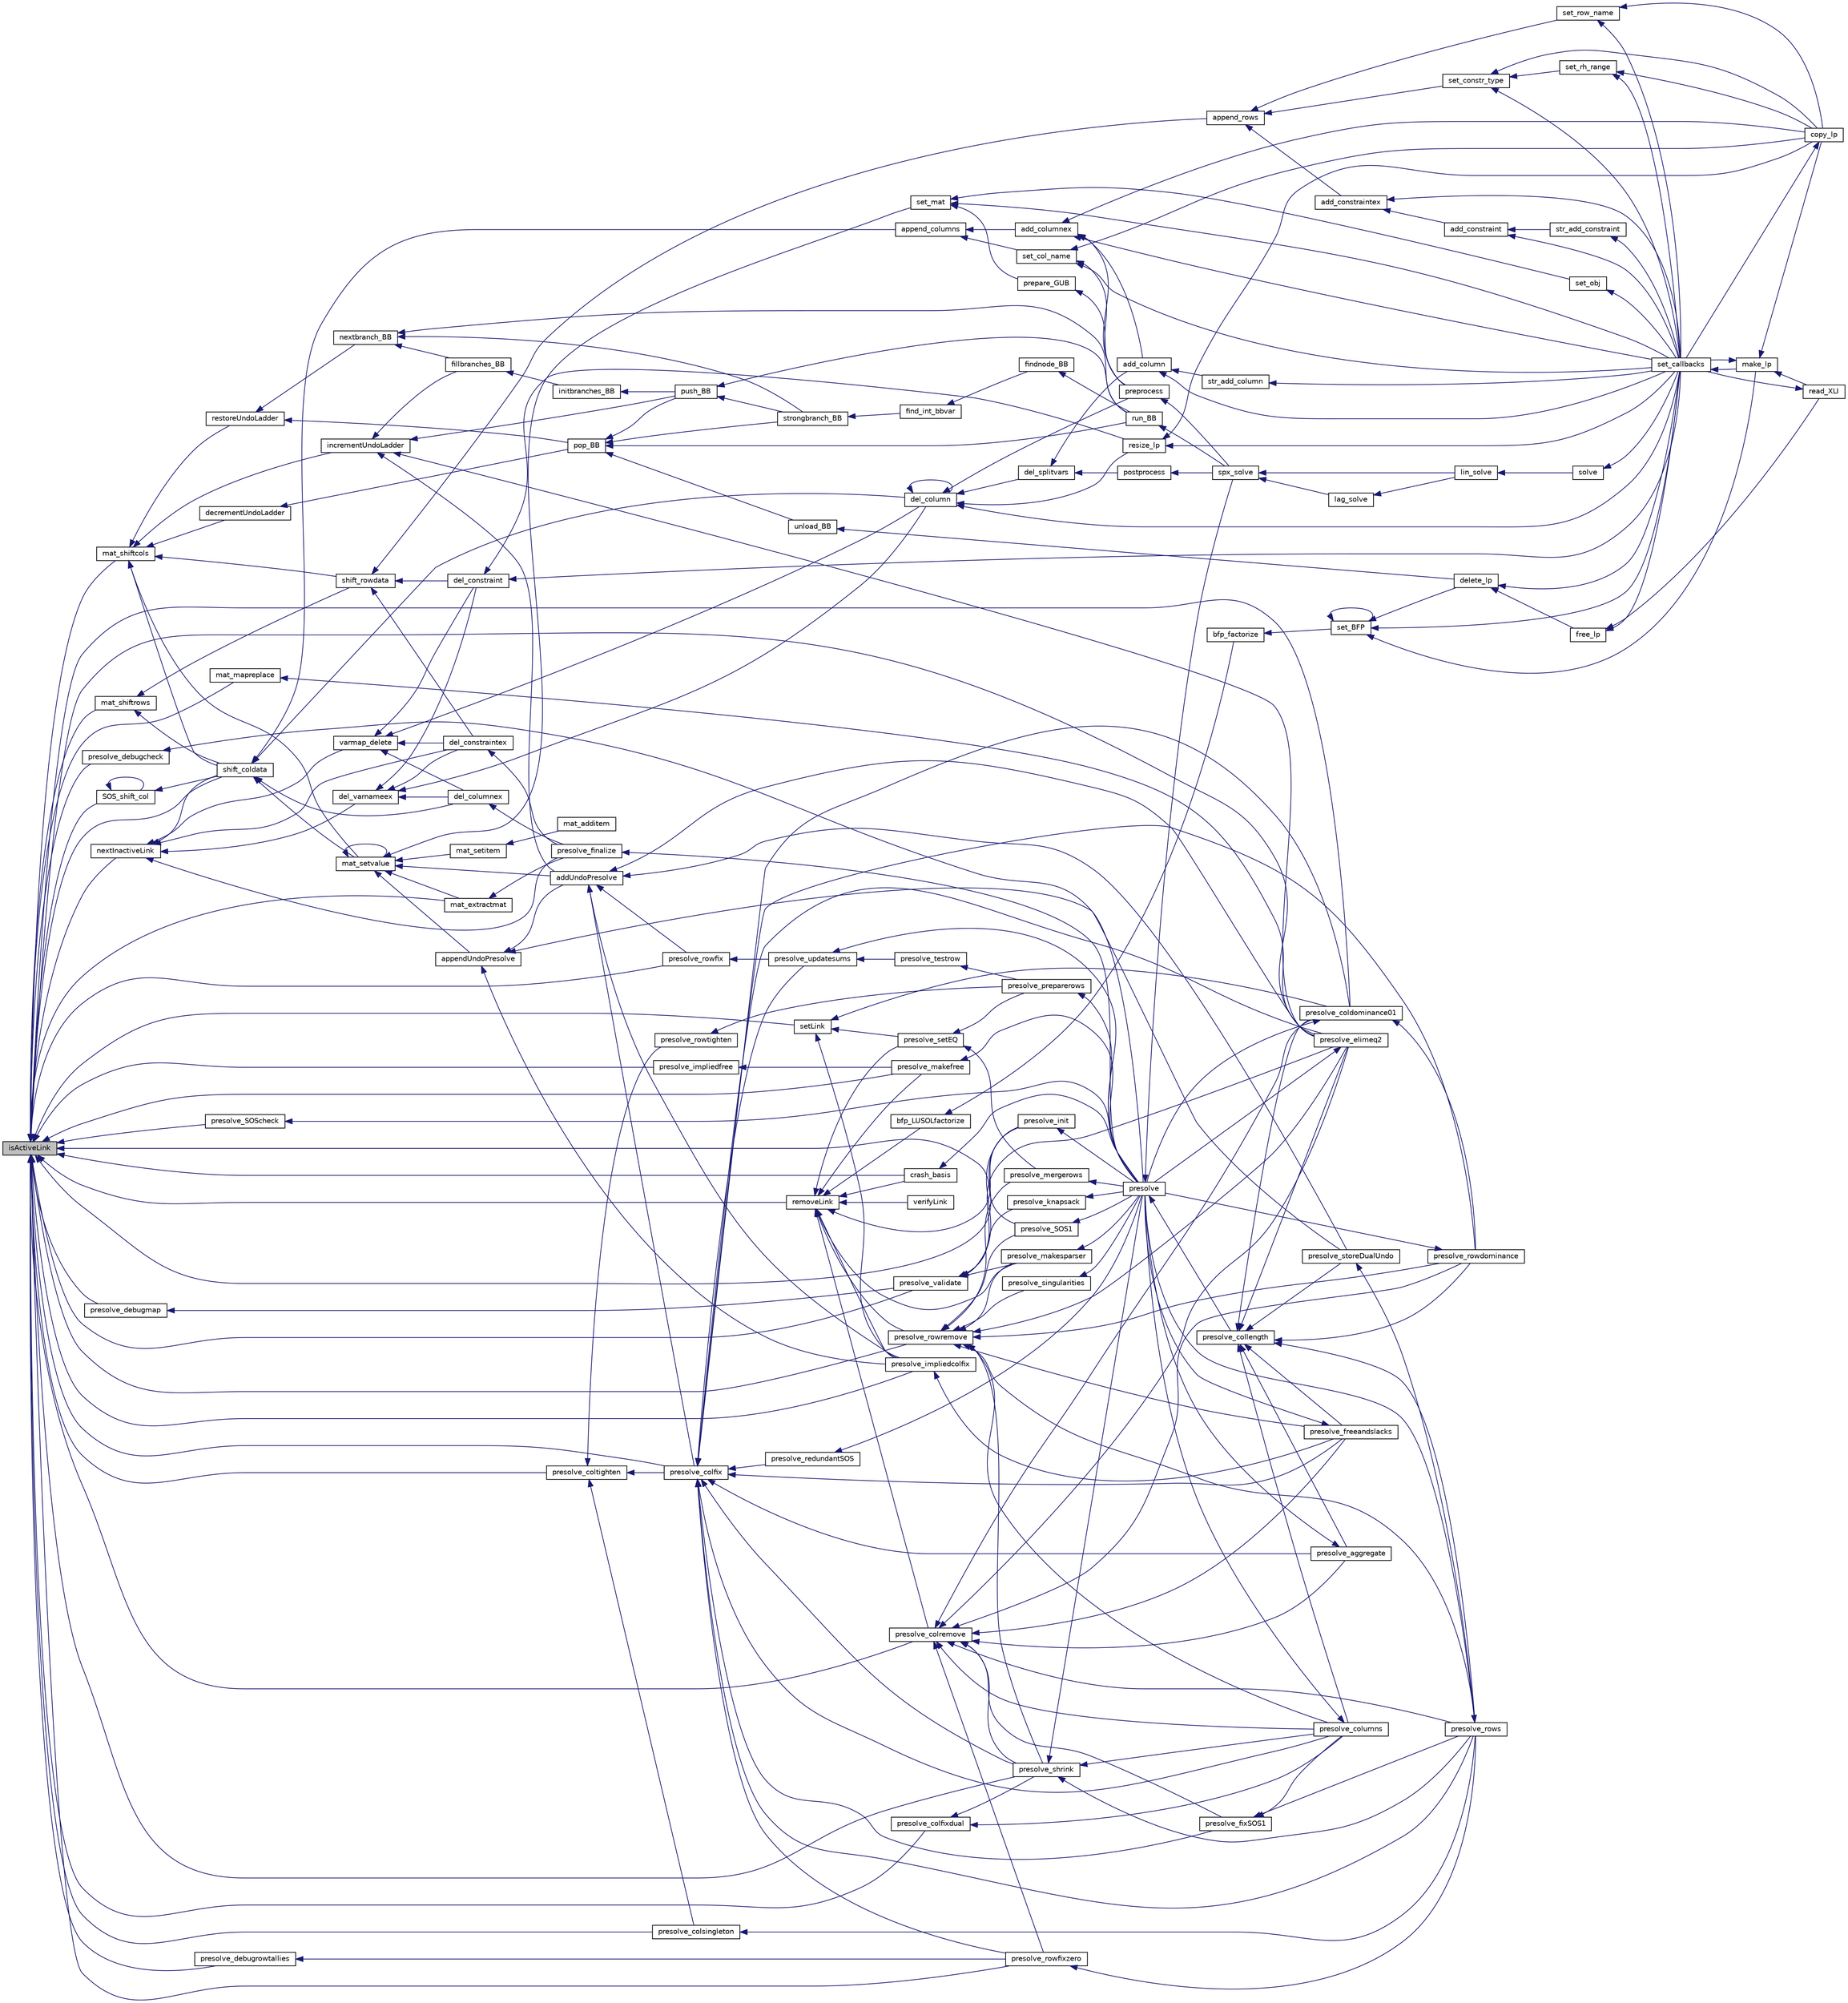 digraph "isActiveLink"
{
  edge [fontname="Helvetica",fontsize="10",labelfontname="Helvetica",labelfontsize="10"];
  node [fontname="Helvetica",fontsize="10",shape=record];
  rankdir="LR";
  Node1105 [label="isActiveLink",height=0.2,width=0.4,color="black", fillcolor="grey75", style="filled", fontcolor="black"];
  Node1105 -> Node1106 [dir="back",color="midnightblue",fontsize="10",style="solid",fontname="Helvetica"];
  Node1106 [label="crash_basis",height=0.2,width=0.4,color="black", fillcolor="white", style="filled",URL="$dd/dd7/lp__crash_8h.html#a355ad817df59a533447559170e0debcb"];
  Node1106 -> Node1107 [dir="back",color="midnightblue",fontsize="10",style="solid",fontname="Helvetica"];
  Node1107 [label="presolve",height=0.2,width=0.4,color="black", fillcolor="white", style="filled",URL="$da/dae/lp__presolve_8h.html#a63c9f891fb867de51e44d08313fdd585"];
  Node1107 -> Node1108 [dir="back",color="midnightblue",fontsize="10",style="solid",fontname="Helvetica"];
  Node1108 [label="presolve_collength",height=0.2,width=0.4,color="black", fillcolor="white", style="filled",URL="$da/dae/lp__presolve_8h.html#a58b595e285879c5d2996a0a6247d9389"];
  Node1108 -> Node1109 [dir="back",color="midnightblue",fontsize="10",style="solid",fontname="Helvetica"];
  Node1109 [label="presolve_storeDualUndo",height=0.2,width=0.4,color="black", fillcolor="white", style="filled",URL="$d3/da5/lp__presolve_8c.html#a1aba0570d1275e34fbd173aa558c4c14"];
  Node1109 -> Node1110 [dir="back",color="midnightblue",fontsize="10",style="solid",fontname="Helvetica"];
  Node1110 [label="presolve_rows",height=0.2,width=0.4,color="black", fillcolor="white", style="filled",URL="$d3/da5/lp__presolve_8c.html#a93c32e563cfede02af08bd1a3d46bd6d"];
  Node1110 -> Node1107 [dir="back",color="midnightblue",fontsize="10",style="solid",fontname="Helvetica"];
  Node1108 -> Node1111 [dir="back",color="midnightblue",fontsize="10",style="solid",fontname="Helvetica"];
  Node1111 [label="presolve_elimeq2",height=0.2,width=0.4,color="black", fillcolor="white", style="filled",URL="$d3/da5/lp__presolve_8c.html#a7844c56aa332fe22274fffac21b497b8"];
  Node1111 -> Node1107 [dir="back",color="midnightblue",fontsize="10",style="solid",fontname="Helvetica"];
  Node1108 -> Node1112 [dir="back",color="midnightblue",fontsize="10",style="solid",fontname="Helvetica"];
  Node1112 [label="presolve_rowdominance",height=0.2,width=0.4,color="black", fillcolor="white", style="filled",URL="$d3/da5/lp__presolve_8c.html#a7e03acd96990d99539251375f7faff4a"];
  Node1112 -> Node1107 [dir="back",color="midnightblue",fontsize="10",style="solid",fontname="Helvetica"];
  Node1108 -> Node1113 [dir="back",color="midnightblue",fontsize="10",style="solid",fontname="Helvetica"];
  Node1113 [label="presolve_coldominance01",height=0.2,width=0.4,color="black", fillcolor="white", style="filled",URL="$d3/da5/lp__presolve_8c.html#a38ba8dae4e0bbdd4ab2ab77f7d146596"];
  Node1113 -> Node1112 [dir="back",color="midnightblue",fontsize="10",style="solid",fontname="Helvetica"];
  Node1113 -> Node1107 [dir="back",color="midnightblue",fontsize="10",style="solid",fontname="Helvetica"];
  Node1108 -> Node1114 [dir="back",color="midnightblue",fontsize="10",style="solid",fontname="Helvetica"];
  Node1114 [label="presolve_aggregate",height=0.2,width=0.4,color="black", fillcolor="white", style="filled",URL="$d3/da5/lp__presolve_8c.html#accb9e4202e7222ff4aba91e3c15efa73"];
  Node1114 -> Node1107 [dir="back",color="midnightblue",fontsize="10",style="solid",fontname="Helvetica"];
  Node1108 -> Node1115 [dir="back",color="midnightblue",fontsize="10",style="solid",fontname="Helvetica"];
  Node1115 [label="presolve_columns",height=0.2,width=0.4,color="black", fillcolor="white", style="filled",URL="$d3/da5/lp__presolve_8c.html#ada5e067bb25106a6d8ecd75d23be8600"];
  Node1115 -> Node1107 [dir="back",color="midnightblue",fontsize="10",style="solid",fontname="Helvetica"];
  Node1108 -> Node1116 [dir="back",color="midnightblue",fontsize="10",style="solid",fontname="Helvetica"];
  Node1116 [label="presolve_freeandslacks",height=0.2,width=0.4,color="black", fillcolor="white", style="filled",URL="$d3/da5/lp__presolve_8c.html#a62d34320b14c8946670a7fc73a04828a"];
  Node1116 -> Node1107 [dir="back",color="midnightblue",fontsize="10",style="solid",fontname="Helvetica"];
  Node1108 -> Node1110 [dir="back",color="midnightblue",fontsize="10",style="solid",fontname="Helvetica"];
  Node1107 -> Node1117 [dir="back",color="midnightblue",fontsize="10",style="solid",fontname="Helvetica"];
  Node1117 [label="spx_solve",height=0.2,width=0.4,color="black", fillcolor="white", style="filled",URL="$d1/d0a/lp__simplex_8h.html#a3effc8b68c1fb21095e7324d83d0dbf7"];
  Node1117 -> Node1118 [dir="back",color="midnightblue",fontsize="10",style="solid",fontname="Helvetica"];
  Node1118 [label="lag_solve",height=0.2,width=0.4,color="black", fillcolor="white", style="filled",URL="$d1/d0a/lp__simplex_8h.html#a320e9e82c06466267a7cb7844c7767b8"];
  Node1118 -> Node1119 [dir="back",color="midnightblue",fontsize="10",style="solid",fontname="Helvetica"];
  Node1119 [label="lin_solve",height=0.2,width=0.4,color="black", fillcolor="white", style="filled",URL="$d1/d0a/lp__simplex_8h.html#a794b0beb471eb7ece9a694717b65b947"];
  Node1119 -> Node1120 [dir="back",color="midnightblue",fontsize="10",style="solid",fontname="Helvetica"];
  Node1120 [label="solve",height=0.2,width=0.4,color="black", fillcolor="white", style="filled",URL="$df/df7/lp__lib_8h.html#a0f4da3a192397e77e6fe92704d4fad3f"];
  Node1120 -> Node1121 [dir="back",color="midnightblue",fontsize="10",style="solid",fontname="Helvetica"];
  Node1121 [label="set_callbacks",height=0.2,width=0.4,color="black", fillcolor="white", style="filled",URL="$df/df7/lp__lib_8h.html#a929e8acb9704f61e16927c915c15cd07"];
  Node1121 -> Node1122 [dir="back",color="midnightblue",fontsize="10",style="solid",fontname="Helvetica"];
  Node1122 [label="make_lp",height=0.2,width=0.4,color="black", fillcolor="white", style="filled",URL="$df/df7/lp__lib_8h.html#a68a0333d84dd944f67e2a0ec72e346a9"];
  Node1122 -> Node1123 [dir="back",color="midnightblue",fontsize="10",style="solid",fontname="Helvetica"];
  Node1123 [label="copy_lp",height=0.2,width=0.4,color="black", fillcolor="white", style="filled",URL="$df/df7/lp__lib_8h.html#aca83ecdbc200b414db491306f3070ae9"];
  Node1123 -> Node1121 [dir="back",color="midnightblue",fontsize="10",style="solid",fontname="Helvetica"];
  Node1122 -> Node1121 [dir="back",color="midnightblue",fontsize="10",style="solid",fontname="Helvetica"];
  Node1122 -> Node1124 [dir="back",color="midnightblue",fontsize="10",style="solid",fontname="Helvetica"];
  Node1124 [label="read_XLI",height=0.2,width=0.4,color="black", fillcolor="white", style="filled",URL="$df/df7/lp__lib_8h.html#a351dd803960ab0dae2b39f2c65d3a58d"];
  Node1124 -> Node1121 [dir="back",color="midnightblue",fontsize="10",style="solid",fontname="Helvetica"];
  Node1117 -> Node1119 [dir="back",color="midnightblue",fontsize="10",style="solid",fontname="Helvetica"];
  Node1105 -> Node1125 [dir="back",color="midnightblue",fontsize="10",style="solid",fontname="Helvetica"];
  Node1125 [label="shift_coldata",height=0.2,width=0.4,color="black", fillcolor="white", style="filled",URL="$df/df7/lp__lib_8h.html#a9ed027fc60643c153c2413f96fabd3d6"];
  Node1125 -> Node1126 [dir="back",color="midnightblue",fontsize="10",style="solid",fontname="Helvetica"];
  Node1126 [label="append_columns",height=0.2,width=0.4,color="black", fillcolor="white", style="filled",URL="$df/df7/lp__lib_8h.html#af2eb621df330da05b8dbe0f492de947c"];
  Node1126 -> Node1127 [dir="back",color="midnightblue",fontsize="10",style="solid",fontname="Helvetica"];
  Node1127 [label="add_columnex",height=0.2,width=0.4,color="black", fillcolor="white", style="filled",URL="$df/df7/lp__lib_8h.html#a2f59f71c70b34d6198979dd6652f2dbd"];
  Node1127 -> Node1123 [dir="back",color="midnightblue",fontsize="10",style="solid",fontname="Helvetica"];
  Node1127 -> Node1128 [dir="back",color="midnightblue",fontsize="10",style="solid",fontname="Helvetica"];
  Node1128 [label="add_column",height=0.2,width=0.4,color="black", fillcolor="white", style="filled",URL="$df/df7/lp__lib_8h.html#ab0aae6678125797fe5acd4d9e4ec5ada"];
  Node1128 -> Node1129 [dir="back",color="midnightblue",fontsize="10",style="solid",fontname="Helvetica"];
  Node1129 [label="str_add_column",height=0.2,width=0.4,color="black", fillcolor="white", style="filled",URL="$df/df7/lp__lib_8h.html#a8e97e48b7672e3a822758f53b897b960"];
  Node1129 -> Node1121 [dir="back",color="midnightblue",fontsize="10",style="solid",fontname="Helvetica"];
  Node1128 -> Node1121 [dir="back",color="midnightblue",fontsize="10",style="solid",fontname="Helvetica"];
  Node1127 -> Node1121 [dir="back",color="midnightblue",fontsize="10",style="solid",fontname="Helvetica"];
  Node1127 -> Node1130 [dir="back",color="midnightblue",fontsize="10",style="solid",fontname="Helvetica"];
  Node1130 [label="preprocess",height=0.2,width=0.4,color="black", fillcolor="white", style="filled",URL="$df/df7/lp__lib_8h.html#a97c637125d89c31df9c86d5b091567be"];
  Node1130 -> Node1117 [dir="back",color="midnightblue",fontsize="10",style="solid",fontname="Helvetica"];
  Node1126 -> Node1131 [dir="back",color="midnightblue",fontsize="10",style="solid",fontname="Helvetica"];
  Node1131 [label="set_col_name",height=0.2,width=0.4,color="black", fillcolor="white", style="filled",URL="$df/df7/lp__lib_8h.html#a751584b8fc5364188ce4cfedd22a41f0"];
  Node1131 -> Node1123 [dir="back",color="midnightblue",fontsize="10",style="solid",fontname="Helvetica"];
  Node1131 -> Node1121 [dir="back",color="midnightblue",fontsize="10",style="solid",fontname="Helvetica"];
  Node1131 -> Node1130 [dir="back",color="midnightblue",fontsize="10",style="solid",fontname="Helvetica"];
  Node1125 -> Node1132 [dir="back",color="midnightblue",fontsize="10",style="solid",fontname="Helvetica"];
  Node1132 [label="del_columnex",height=0.2,width=0.4,color="black", fillcolor="white", style="filled",URL="$df/df7/lp__lib_8h.html#a156f55cae7e764cc6292bbaeb443d51a"];
  Node1132 -> Node1133 [dir="back",color="midnightblue",fontsize="10",style="solid",fontname="Helvetica"];
  Node1133 [label="presolve_finalize",height=0.2,width=0.4,color="black", fillcolor="white", style="filled",URL="$d3/da5/lp__presolve_8c.html#a46c3fddf42b480372a735f9cc14c5c38"];
  Node1133 -> Node1107 [dir="back",color="midnightblue",fontsize="10",style="solid",fontname="Helvetica"];
  Node1125 -> Node1134 [dir="back",color="midnightblue",fontsize="10",style="solid",fontname="Helvetica"];
  Node1134 [label="del_column",height=0.2,width=0.4,color="black", fillcolor="white", style="filled",URL="$df/df7/lp__lib_8h.html#a19ffee388cd896f1a87a8dd6292e505e"];
  Node1134 -> Node1135 [dir="back",color="midnightblue",fontsize="10",style="solid",fontname="Helvetica"];
  Node1135 [label="resize_lp",height=0.2,width=0.4,color="black", fillcolor="white", style="filled",URL="$df/df7/lp__lib_8h.html#a3888240fa3e60fcc781ce5139d41225d"];
  Node1135 -> Node1123 [dir="back",color="midnightblue",fontsize="10",style="solid",fontname="Helvetica"];
  Node1135 -> Node1121 [dir="back",color="midnightblue",fontsize="10",style="solid",fontname="Helvetica"];
  Node1134 -> Node1136 [dir="back",color="midnightblue",fontsize="10",style="solid",fontname="Helvetica"];
  Node1136 [label="del_splitvars",height=0.2,width=0.4,color="black", fillcolor="white", style="filled",URL="$d4/d79/lp__lib_8c.html#a5ff16cef0653b3cc0f2a20cb07200dbc"];
  Node1136 -> Node1128 [dir="back",color="midnightblue",fontsize="10",style="solid",fontname="Helvetica"];
  Node1136 -> Node1137 [dir="back",color="midnightblue",fontsize="10",style="solid",fontname="Helvetica"];
  Node1137 [label="postprocess",height=0.2,width=0.4,color="black", fillcolor="white", style="filled",URL="$df/df7/lp__lib_8h.html#a0893b5f8a2432dd38800b54ec8ca0332"];
  Node1137 -> Node1117 [dir="back",color="midnightblue",fontsize="10",style="solid",fontname="Helvetica"];
  Node1134 -> Node1134 [dir="back",color="midnightblue",fontsize="10",style="solid",fontname="Helvetica"];
  Node1134 -> Node1121 [dir="back",color="midnightblue",fontsize="10",style="solid",fontname="Helvetica"];
  Node1134 -> Node1130 [dir="back",color="midnightblue",fontsize="10",style="solid",fontname="Helvetica"];
  Node1125 -> Node1138 [dir="back",color="midnightblue",fontsize="10",style="solid",fontname="Helvetica"];
  Node1138 [label="mat_setvalue",height=0.2,width=0.4,color="black", fillcolor="white", style="filled",URL="$d0/d48/lp__matrix_8h.html#a3cf5f70351e501251681b113289293da"];
  Node1138 -> Node1139 [dir="back",color="midnightblue",fontsize="10",style="solid",fontname="Helvetica"];
  Node1139 [label="set_mat",height=0.2,width=0.4,color="black", fillcolor="white", style="filled",URL="$df/df7/lp__lib_8h.html#a21ce2e5c2697a784e679f1b3ae596d92"];
  Node1139 -> Node1140 [dir="back",color="midnightblue",fontsize="10",style="solid",fontname="Helvetica"];
  Node1140 [label="set_obj",height=0.2,width=0.4,color="black", fillcolor="white", style="filled",URL="$df/df7/lp__lib_8h.html#aa23a77296dfa4c4350f59de4eb2dd793"];
  Node1140 -> Node1121 [dir="back",color="midnightblue",fontsize="10",style="solid",fontname="Helvetica"];
  Node1139 -> Node1121 [dir="back",color="midnightblue",fontsize="10",style="solid",fontname="Helvetica"];
  Node1139 -> Node1141 [dir="back",color="midnightblue",fontsize="10",style="solid",fontname="Helvetica"];
  Node1141 [label="prepare_GUB",height=0.2,width=0.4,color="black", fillcolor="white", style="filled",URL="$df/df7/lp__lib_8h.html#aa8871fd842850304a627fbe3be7d31fb"];
  Node1141 -> Node1130 [dir="back",color="midnightblue",fontsize="10",style="solid",fontname="Helvetica"];
  Node1138 -> Node1142 [dir="back",color="midnightblue",fontsize="10",style="solid",fontname="Helvetica"];
  Node1142 [label="mat_extractmat",height=0.2,width=0.4,color="black", fillcolor="white", style="filled",URL="$d0/d48/lp__matrix_8h.html#a8fe5b95ea2aa30bba3f5050534e4c420"];
  Node1142 -> Node1133 [dir="back",color="midnightblue",fontsize="10",style="solid",fontname="Helvetica"];
  Node1138 -> Node1143 [dir="back",color="midnightblue",fontsize="10",style="solid",fontname="Helvetica"];
  Node1143 [label="mat_setitem",height=0.2,width=0.4,color="black", fillcolor="white", style="filled",URL="$d0/d48/lp__matrix_8h.html#ac8defba940597273d1e2f41af9c4fdd6"];
  Node1143 -> Node1144 [dir="back",color="midnightblue",fontsize="10",style="solid",fontname="Helvetica"];
  Node1144 [label="mat_additem",height=0.2,width=0.4,color="black", fillcolor="white", style="filled",URL="$d0/d48/lp__matrix_8h.html#adae88f0f1d337755cfa985774c30135f"];
  Node1138 -> Node1138 [dir="back",color="midnightblue",fontsize="10",style="solid",fontname="Helvetica"];
  Node1138 -> Node1145 [dir="back",color="midnightblue",fontsize="10",style="solid",fontname="Helvetica"];
  Node1145 [label="appendUndoPresolve",height=0.2,width=0.4,color="black", fillcolor="white", style="filled",URL="$d0/d48/lp__matrix_8h.html#aa8e38f815c9cbd06ef78e67a7f0cb056"];
  Node1145 -> Node1146 [dir="back",color="midnightblue",fontsize="10",style="solid",fontname="Helvetica"];
  Node1146 [label="addUndoPresolve",height=0.2,width=0.4,color="black", fillcolor="white", style="filled",URL="$d0/d48/lp__matrix_8h.html#a1d2df317ce9ff9f7d2175c6f4f5998fd"];
  Node1146 -> Node1109 [dir="back",color="midnightblue",fontsize="10",style="solid",fontname="Helvetica"];
  Node1146 -> Node1147 [dir="back",color="midnightblue",fontsize="10",style="solid",fontname="Helvetica"];
  Node1147 [label="presolve_rowfix",height=0.2,width=0.4,color="black", fillcolor="white", style="filled",URL="$d3/da5/lp__presolve_8c.html#a520eef3ceedd449b38f7efcba96f8f9d"];
  Node1147 -> Node1148 [dir="back",color="midnightblue",fontsize="10",style="solid",fontname="Helvetica"];
  Node1148 [label="presolve_updatesums",height=0.2,width=0.4,color="black", fillcolor="white", style="filled",URL="$da/dae/lp__presolve_8h.html#a48aae6398bfe8f3779631422b53e0f2c"];
  Node1148 -> Node1149 [dir="back",color="midnightblue",fontsize="10",style="solid",fontname="Helvetica"];
  Node1149 [label="presolve_testrow",height=0.2,width=0.4,color="black", fillcolor="white", style="filled",URL="$d3/da5/lp__presolve_8c.html#ad41ebd5dd7c996f3138eacf6bbf4484f"];
  Node1149 -> Node1150 [dir="back",color="midnightblue",fontsize="10",style="solid",fontname="Helvetica"];
  Node1150 [label="presolve_preparerows",height=0.2,width=0.4,color="black", fillcolor="white", style="filled",URL="$d3/da5/lp__presolve_8c.html#a8907ce5b9083799d1f9b1245a265a104"];
  Node1150 -> Node1107 [dir="back",color="midnightblue",fontsize="10",style="solid",fontname="Helvetica"];
  Node1148 -> Node1107 [dir="back",color="midnightblue",fontsize="10",style="solid",fontname="Helvetica"];
  Node1146 -> Node1151 [dir="back",color="midnightblue",fontsize="10",style="solid",fontname="Helvetica"];
  Node1151 [label="presolve_colfix",height=0.2,width=0.4,color="black", fillcolor="white", style="filled",URL="$da/dae/lp__presolve_8h.html#a5ac5af2f2db21d53c5a0655080959a42"];
  Node1151 -> Node1152 [dir="back",color="midnightblue",fontsize="10",style="solid",fontname="Helvetica"];
  Node1152 [label="presolve_shrink",height=0.2,width=0.4,color="black", fillcolor="white", style="filled",URL="$da/dae/lp__presolve_8h.html#a0af83f2ddc82962e4531d33df40823b4"];
  Node1152 -> Node1115 [dir="back",color="midnightblue",fontsize="10",style="solid",fontname="Helvetica"];
  Node1152 -> Node1110 [dir="back",color="midnightblue",fontsize="10",style="solid",fontname="Helvetica"];
  Node1152 -> Node1107 [dir="back",color="midnightblue",fontsize="10",style="solid",fontname="Helvetica"];
  Node1151 -> Node1153 [dir="back",color="midnightblue",fontsize="10",style="solid",fontname="Helvetica"];
  Node1153 [label="presolve_redundantSOS",height=0.2,width=0.4,color="black", fillcolor="white", style="filled",URL="$d3/da5/lp__presolve_8c.html#a59de989fa2e2b3a1c70900138341444c"];
  Node1153 -> Node1107 [dir="back",color="midnightblue",fontsize="10",style="solid",fontname="Helvetica"];
  Node1151 -> Node1154 [dir="back",color="midnightblue",fontsize="10",style="solid",fontname="Helvetica"];
  Node1154 [label="presolve_fixSOS1",height=0.2,width=0.4,color="black", fillcolor="white", style="filled",URL="$d3/da5/lp__presolve_8c.html#afe23851dfda31715aa642bf989e12ffc"];
  Node1154 -> Node1115 [dir="back",color="midnightblue",fontsize="10",style="solid",fontname="Helvetica"];
  Node1154 -> Node1110 [dir="back",color="midnightblue",fontsize="10",style="solid",fontname="Helvetica"];
  Node1151 -> Node1155 [dir="back",color="midnightblue",fontsize="10",style="solid",fontname="Helvetica"];
  Node1155 [label="presolve_rowfixzero",height=0.2,width=0.4,color="black", fillcolor="white", style="filled",URL="$d3/da5/lp__presolve_8c.html#a4f192a0462d482c119b3966df893497c"];
  Node1155 -> Node1110 [dir="back",color="midnightblue",fontsize="10",style="solid",fontname="Helvetica"];
  Node1151 -> Node1111 [dir="back",color="midnightblue",fontsize="10",style="solid",fontname="Helvetica"];
  Node1151 -> Node1148 [dir="back",color="midnightblue",fontsize="10",style="solid",fontname="Helvetica"];
  Node1151 -> Node1112 [dir="back",color="midnightblue",fontsize="10",style="solid",fontname="Helvetica"];
  Node1151 -> Node1113 [dir="back",color="midnightblue",fontsize="10",style="solid",fontname="Helvetica"];
  Node1151 -> Node1114 [dir="back",color="midnightblue",fontsize="10",style="solid",fontname="Helvetica"];
  Node1151 -> Node1115 [dir="back",color="midnightblue",fontsize="10",style="solid",fontname="Helvetica"];
  Node1151 -> Node1116 [dir="back",color="midnightblue",fontsize="10",style="solid",fontname="Helvetica"];
  Node1151 -> Node1110 [dir="back",color="midnightblue",fontsize="10",style="solid",fontname="Helvetica"];
  Node1146 -> Node1111 [dir="back",color="midnightblue",fontsize="10",style="solid",fontname="Helvetica"];
  Node1146 -> Node1156 [dir="back",color="midnightblue",fontsize="10",style="solid",fontname="Helvetica"];
  Node1156 [label="presolve_impliedcolfix",height=0.2,width=0.4,color="black", fillcolor="white", style="filled",URL="$d3/da5/lp__presolve_8c.html#a25320b5f693a313addfb4d08c8d8a4fc"];
  Node1156 -> Node1116 [dir="back",color="midnightblue",fontsize="10",style="solid",fontname="Helvetica"];
  Node1145 -> Node1109 [dir="back",color="midnightblue",fontsize="10",style="solid",fontname="Helvetica"];
  Node1145 -> Node1156 [dir="back",color="midnightblue",fontsize="10",style="solid",fontname="Helvetica"];
  Node1138 -> Node1146 [dir="back",color="midnightblue",fontsize="10",style="solid",fontname="Helvetica"];
  Node1105 -> Node1157 [dir="back",color="midnightblue",fontsize="10",style="solid",fontname="Helvetica"];
  Node1157 [label="mat_shiftrows",height=0.2,width=0.4,color="black", fillcolor="white", style="filled",URL="$d0/d48/lp__matrix_8h.html#ad428af7028ea33b8fba6d43e3b75db21"];
  Node1157 -> Node1158 [dir="back",color="midnightblue",fontsize="10",style="solid",fontname="Helvetica"];
  Node1158 [label="shift_rowdata",height=0.2,width=0.4,color="black", fillcolor="white", style="filled",URL="$df/df7/lp__lib_8h.html#a66700e0f54041fc27c914174fa3e8781"];
  Node1158 -> Node1159 [dir="back",color="midnightblue",fontsize="10",style="solid",fontname="Helvetica"];
  Node1159 [label="append_rows",height=0.2,width=0.4,color="black", fillcolor="white", style="filled",URL="$df/df7/lp__lib_8h.html#a518ad1ac2344480c0388dc997dac1f13"];
  Node1159 -> Node1160 [dir="back",color="midnightblue",fontsize="10",style="solid",fontname="Helvetica"];
  Node1160 [label="add_constraintex",height=0.2,width=0.4,color="black", fillcolor="white", style="filled",URL="$df/df7/lp__lib_8h.html#a72939ceb6c02b858f0462fffc76c7cc7"];
  Node1160 -> Node1161 [dir="back",color="midnightblue",fontsize="10",style="solid",fontname="Helvetica"];
  Node1161 [label="add_constraint",height=0.2,width=0.4,color="black", fillcolor="white", style="filled",URL="$df/df7/lp__lib_8h.html#a9bc4a8f05123c2512ef0059771c74909"];
  Node1161 -> Node1162 [dir="back",color="midnightblue",fontsize="10",style="solid",fontname="Helvetica"];
  Node1162 [label="str_add_constraint",height=0.2,width=0.4,color="black", fillcolor="white", style="filled",URL="$df/df7/lp__lib_8h.html#a783404ff7b2853d45f0e2f1e4f8bb30d"];
  Node1162 -> Node1121 [dir="back",color="midnightblue",fontsize="10",style="solid",fontname="Helvetica"];
  Node1161 -> Node1121 [dir="back",color="midnightblue",fontsize="10",style="solid",fontname="Helvetica"];
  Node1160 -> Node1121 [dir="back",color="midnightblue",fontsize="10",style="solid",fontname="Helvetica"];
  Node1159 -> Node1163 [dir="back",color="midnightblue",fontsize="10",style="solid",fontname="Helvetica"];
  Node1163 [label="set_constr_type",height=0.2,width=0.4,color="black", fillcolor="white", style="filled",URL="$df/df7/lp__lib_8h.html#adc9936d860d7678bd885f9784ae35f22"];
  Node1163 -> Node1123 [dir="back",color="midnightblue",fontsize="10",style="solid",fontname="Helvetica"];
  Node1163 -> Node1164 [dir="back",color="midnightblue",fontsize="10",style="solid",fontname="Helvetica"];
  Node1164 [label="set_rh_range",height=0.2,width=0.4,color="black", fillcolor="white", style="filled",URL="$df/df7/lp__lib_8h.html#a728ff2b20d5451250ca2512f5d89c5e4"];
  Node1164 -> Node1123 [dir="back",color="midnightblue",fontsize="10",style="solid",fontname="Helvetica"];
  Node1164 -> Node1121 [dir="back",color="midnightblue",fontsize="10",style="solid",fontname="Helvetica"];
  Node1163 -> Node1121 [dir="back",color="midnightblue",fontsize="10",style="solid",fontname="Helvetica"];
  Node1159 -> Node1165 [dir="back",color="midnightblue",fontsize="10",style="solid",fontname="Helvetica"];
  Node1165 [label="set_row_name",height=0.2,width=0.4,color="black", fillcolor="white", style="filled",URL="$df/df7/lp__lib_8h.html#adb54f658e12211fc717c7e2ad0f57ad5"];
  Node1165 -> Node1123 [dir="back",color="midnightblue",fontsize="10",style="solid",fontname="Helvetica"];
  Node1165 -> Node1121 [dir="back",color="midnightblue",fontsize="10",style="solid",fontname="Helvetica"];
  Node1158 -> Node1166 [dir="back",color="midnightblue",fontsize="10",style="solid",fontname="Helvetica"];
  Node1166 [label="del_constraintex",height=0.2,width=0.4,color="black", fillcolor="white", style="filled",URL="$df/df7/lp__lib_8h.html#a2a32aced43a16f309da4d2d1e6861781"];
  Node1166 -> Node1133 [dir="back",color="midnightblue",fontsize="10",style="solid",fontname="Helvetica"];
  Node1158 -> Node1167 [dir="back",color="midnightblue",fontsize="10",style="solid",fontname="Helvetica"];
  Node1167 [label="del_constraint",height=0.2,width=0.4,color="black", fillcolor="white", style="filled",URL="$df/df7/lp__lib_8h.html#a99c3e334739c620d7c3fa94ab2d45823"];
  Node1167 -> Node1135 [dir="back",color="midnightblue",fontsize="10",style="solid",fontname="Helvetica"];
  Node1167 -> Node1121 [dir="back",color="midnightblue",fontsize="10",style="solid",fontname="Helvetica"];
  Node1157 -> Node1125 [dir="back",color="midnightblue",fontsize="10",style="solid",fontname="Helvetica"];
  Node1105 -> Node1168 [dir="back",color="midnightblue",fontsize="10",style="solid",fontname="Helvetica"];
  Node1168 [label="mat_mapreplace",height=0.2,width=0.4,color="black", fillcolor="white", style="filled",URL="$d0/d48/lp__matrix_8h.html#a3a0f0cd80f166dae183e3b11c42fc323"];
  Node1168 -> Node1111 [dir="back",color="midnightblue",fontsize="10",style="solid",fontname="Helvetica"];
  Node1105 -> Node1169 [dir="back",color="midnightblue",fontsize="10",style="solid",fontname="Helvetica"];
  Node1169 [label="mat_shiftcols",height=0.2,width=0.4,color="black", fillcolor="white", style="filled",URL="$d0/d48/lp__matrix_8h.html#a4b382fbfc70092747f60017cdf62e1e6"];
  Node1169 -> Node1158 [dir="back",color="midnightblue",fontsize="10",style="solid",fontname="Helvetica"];
  Node1169 -> Node1125 [dir="back",color="midnightblue",fontsize="10",style="solid",fontname="Helvetica"];
  Node1169 -> Node1138 [dir="back",color="midnightblue",fontsize="10",style="solid",fontname="Helvetica"];
  Node1169 -> Node1170 [dir="back",color="midnightblue",fontsize="10",style="solid",fontname="Helvetica"];
  Node1170 [label="incrementUndoLadder",height=0.2,width=0.4,color="black", fillcolor="white", style="filled",URL="$d0/d48/lp__matrix_8h.html#a42a12c756228f0248666886b707ea480"];
  Node1170 -> Node1146 [dir="back",color="midnightblue",fontsize="10",style="solid",fontname="Helvetica"];
  Node1170 -> Node1171 [dir="back",color="midnightblue",fontsize="10",style="solid",fontname="Helvetica"];
  Node1171 [label="push_BB",height=0.2,width=0.4,color="black", fillcolor="white", style="filled",URL="$d1/dbf/lp__mipbb_8h.html#a29fef70f6e599c3d0961c052d6a780df"];
  Node1171 -> Node1172 [dir="back",color="midnightblue",fontsize="10",style="solid",fontname="Helvetica"];
  Node1172 [label="strongbranch_BB",height=0.2,width=0.4,color="black", fillcolor="white", style="filled",URL="$d1/dbf/lp__mipbb_8h.html#a14912803f02db21c25829df065202762"];
  Node1172 -> Node1173 [dir="back",color="midnightblue",fontsize="10",style="solid",fontname="Helvetica"];
  Node1173 [label="find_int_bbvar",height=0.2,width=0.4,color="black", fillcolor="white", style="filled",URL="$df/df7/lp__lib_8h.html#ad6104a5cc6ae29cc1dd1327d8d36047e"];
  Node1173 -> Node1174 [dir="back",color="midnightblue",fontsize="10",style="solid",fontname="Helvetica"];
  Node1174 [label="findnode_BB",height=0.2,width=0.4,color="black", fillcolor="white", style="filled",URL="$d1/dbf/lp__mipbb_8h.html#ad9c2614a833a1e0ab7f4425068752663"];
  Node1174 -> Node1175 [dir="back",color="midnightblue",fontsize="10",style="solid",fontname="Helvetica"];
  Node1175 [label="run_BB",height=0.2,width=0.4,color="black", fillcolor="white", style="filled",URL="$d1/dbf/lp__mipbb_8h.html#a1d8d97b4f4f35f07e6b798f07a62e527"];
  Node1175 -> Node1117 [dir="back",color="midnightblue",fontsize="10",style="solid",fontname="Helvetica"];
  Node1171 -> Node1175 [dir="back",color="midnightblue",fontsize="10",style="solid",fontname="Helvetica"];
  Node1170 -> Node1176 [dir="back",color="midnightblue",fontsize="10",style="solid",fontname="Helvetica"];
  Node1176 [label="fillbranches_BB",height=0.2,width=0.4,color="black", fillcolor="white", style="filled",URL="$d1/dbf/lp__mipbb_8h.html#a9d339d96c9f82786260b425cad7ab62e"];
  Node1176 -> Node1177 [dir="back",color="midnightblue",fontsize="10",style="solid",fontname="Helvetica"];
  Node1177 [label="initbranches_BB",height=0.2,width=0.4,color="black", fillcolor="white", style="filled",URL="$d1/dbf/lp__mipbb_8h.html#abe1e769e38a53eb057271580f1453f6c"];
  Node1177 -> Node1171 [dir="back",color="midnightblue",fontsize="10",style="solid",fontname="Helvetica"];
  Node1170 -> Node1111 [dir="back",color="midnightblue",fontsize="10",style="solid",fontname="Helvetica"];
  Node1169 -> Node1178 [dir="back",color="midnightblue",fontsize="10",style="solid",fontname="Helvetica"];
  Node1178 [label="restoreUndoLadder",height=0.2,width=0.4,color="black", fillcolor="white", style="filled",URL="$d0/d48/lp__matrix_8h.html#a261a7d9c880748f30b8a6bc3706f3b75"];
  Node1178 -> Node1179 [dir="back",color="midnightblue",fontsize="10",style="solid",fontname="Helvetica"];
  Node1179 [label="pop_BB",height=0.2,width=0.4,color="black", fillcolor="white", style="filled",URL="$d1/dbf/lp__mipbb_8h.html#a12d4ce8c9c1f517eda97e5101d0a70e6"];
  Node1179 -> Node1180 [dir="back",color="midnightblue",fontsize="10",style="solid",fontname="Helvetica"];
  Node1180 [label="unload_BB",height=0.2,width=0.4,color="black", fillcolor="white", style="filled",URL="$df/df7/lp__lib_8h.html#a7f4e2ea06956065e514cd0902830dc99"];
  Node1180 -> Node1181 [dir="back",color="midnightblue",fontsize="10",style="solid",fontname="Helvetica"];
  Node1181 [label="delete_lp",height=0.2,width=0.4,color="black", fillcolor="white", style="filled",URL="$df/df7/lp__lib_8h.html#af9cd97825f0cd436b3c3fc3bdf1c82b8"];
  Node1181 -> Node1182 [dir="back",color="midnightblue",fontsize="10",style="solid",fontname="Helvetica"];
  Node1182 [label="free_lp",height=0.2,width=0.4,color="black", fillcolor="white", style="filled",URL="$df/df7/lp__lib_8h.html#a8ea5effebbfa9ce4844bb713471a7aa1"];
  Node1182 -> Node1121 [dir="back",color="midnightblue",fontsize="10",style="solid",fontname="Helvetica"];
  Node1182 -> Node1124 [dir="back",color="midnightblue",fontsize="10",style="solid",fontname="Helvetica"];
  Node1181 -> Node1121 [dir="back",color="midnightblue",fontsize="10",style="solid",fontname="Helvetica"];
  Node1179 -> Node1171 [dir="back",color="midnightblue",fontsize="10",style="solid",fontname="Helvetica"];
  Node1179 -> Node1172 [dir="back",color="midnightblue",fontsize="10",style="solid",fontname="Helvetica"];
  Node1179 -> Node1175 [dir="back",color="midnightblue",fontsize="10",style="solid",fontname="Helvetica"];
  Node1178 -> Node1183 [dir="back",color="midnightblue",fontsize="10",style="solid",fontname="Helvetica"];
  Node1183 [label="nextbranch_BB",height=0.2,width=0.4,color="black", fillcolor="white", style="filled",URL="$d1/dbf/lp__mipbb_8h.html#acfae5378e6b0b97f0ce3799b5d84fcf6"];
  Node1183 -> Node1176 [dir="back",color="midnightblue",fontsize="10",style="solid",fontname="Helvetica"];
  Node1183 -> Node1172 [dir="back",color="midnightblue",fontsize="10",style="solid",fontname="Helvetica"];
  Node1183 -> Node1175 [dir="back",color="midnightblue",fontsize="10",style="solid",fontname="Helvetica"];
  Node1169 -> Node1184 [dir="back",color="midnightblue",fontsize="10",style="solid",fontname="Helvetica"];
  Node1184 [label="decrementUndoLadder",height=0.2,width=0.4,color="black", fillcolor="white", style="filled",URL="$d0/d48/lp__matrix_8h.html#a1edf6e8e5fda6dd00a72a30f2d7f8059"];
  Node1184 -> Node1179 [dir="back",color="midnightblue",fontsize="10",style="solid",fontname="Helvetica"];
  Node1105 -> Node1142 [dir="back",color="midnightblue",fontsize="10",style="solid",fontname="Helvetica"];
  Node1105 -> Node1185 [dir="back",color="midnightblue",fontsize="10",style="solid",fontname="Helvetica"];
  Node1185 [label="presolve_SOScheck",height=0.2,width=0.4,color="black", fillcolor="white", style="filled",URL="$d3/da5/lp__presolve_8c.html#a828a8f05f13ab541bff013e60162bb42"];
  Node1185 -> Node1107 [dir="back",color="midnightblue",fontsize="10",style="solid",fontname="Helvetica"];
  Node1105 -> Node1186 [dir="back",color="midnightblue",fontsize="10",style="solid",fontname="Helvetica"];
  Node1186 [label="presolve_debugmap",height=0.2,width=0.4,color="black", fillcolor="white", style="filled",URL="$d3/da5/lp__presolve_8c.html#ab6e98e5ee02e71eaf70be27d23eff706"];
  Node1186 -> Node1187 [dir="back",color="midnightblue",fontsize="10",style="solid",fontname="Helvetica"];
  Node1187 [label="presolve_validate",height=0.2,width=0.4,color="black", fillcolor="white", style="filled",URL="$d3/da5/lp__presolve_8c.html#a09d4640eeac0a9a6120f3d9b9bfafd47"];
  Node1187 -> Node1188 [dir="back",color="midnightblue",fontsize="10",style="solid",fontname="Helvetica"];
  Node1188 [label="presolve_knapsack",height=0.2,width=0.4,color="black", fillcolor="white", style="filled",URL="$d3/da5/lp__presolve_8c.html#a02ce33a1316370ea8b5b72491f7fbc6f"];
  Node1188 -> Node1107 [dir="back",color="midnightblue",fontsize="10",style="solid",fontname="Helvetica"];
  Node1187 -> Node1111 [dir="back",color="midnightblue",fontsize="10",style="solid",fontname="Helvetica"];
  Node1187 -> Node1189 [dir="back",color="midnightblue",fontsize="10",style="solid",fontname="Helvetica"];
  Node1189 [label="presolve_init",height=0.2,width=0.4,color="black", fillcolor="white", style="filled",URL="$da/dae/lp__presolve_8h.html#a854fa4c78231c9e385b30fa1b0b6b89a"];
  Node1189 -> Node1107 [dir="back",color="midnightblue",fontsize="10",style="solid",fontname="Helvetica"];
  Node1187 -> Node1190 [dir="back",color="midnightblue",fontsize="10",style="solid",fontname="Helvetica"];
  Node1190 [label="presolve_makesparser",height=0.2,width=0.4,color="black", fillcolor="white", style="filled",URL="$d3/da5/lp__presolve_8c.html#a6e9e22d3935146700d9e23ce9ef6f7e9"];
  Node1190 -> Node1107 [dir="back",color="midnightblue",fontsize="10",style="solid",fontname="Helvetica"];
  Node1105 -> Node1187 [dir="back",color="midnightblue",fontsize="10",style="solid",fontname="Helvetica"];
  Node1105 -> Node1191 [dir="back",color="midnightblue",fontsize="10",style="solid",fontname="Helvetica"];
  Node1191 [label="presolve_debugrowtallies",height=0.2,width=0.4,color="black", fillcolor="white", style="filled",URL="$d3/da5/lp__presolve_8c.html#a344a2e712716b50dcf367c7682ba20d8"];
  Node1191 -> Node1155 [dir="back",color="midnightblue",fontsize="10",style="solid",fontname="Helvetica"];
  Node1105 -> Node1192 [dir="back",color="midnightblue",fontsize="10",style="solid",fontname="Helvetica"];
  Node1192 [label="presolve_debugcheck",height=0.2,width=0.4,color="black", fillcolor="white", style="filled",URL="$d3/da5/lp__presolve_8c.html#aab86b70812ce12aeefa30f707eb90d59"];
  Node1192 -> Node1107 [dir="back",color="midnightblue",fontsize="10",style="solid",fontname="Helvetica"];
  Node1105 -> Node1152 [dir="back",color="midnightblue",fontsize="10",style="solid",fontname="Helvetica"];
  Node1105 -> Node1193 [dir="back",color="midnightblue",fontsize="10",style="solid",fontname="Helvetica"];
  Node1193 [label="presolve_rowremove",height=0.2,width=0.4,color="black", fillcolor="white", style="filled",URL="$da/dae/lp__presolve_8h.html#a36c1b34b683ede08c1f53a326d51cbc5"];
  Node1193 -> Node1152 [dir="back",color="midnightblue",fontsize="10",style="solid",fontname="Helvetica"];
  Node1193 -> Node1194 [dir="back",color="midnightblue",fontsize="10",style="solid",fontname="Helvetica"];
  Node1194 [label="presolve_mergerows",height=0.2,width=0.4,color="black", fillcolor="white", style="filled",URL="$d3/da5/lp__presolve_8c.html#a77db38abe14bf53f38e48251cf339ad5"];
  Node1194 -> Node1107 [dir="back",color="midnightblue",fontsize="10",style="solid",fontname="Helvetica"];
  Node1193 -> Node1195 [dir="back",color="midnightblue",fontsize="10",style="solid",fontname="Helvetica"];
  Node1195 [label="presolve_singularities",height=0.2,width=0.4,color="black", fillcolor="white", style="filled",URL="$d3/da5/lp__presolve_8c.html#a5273b3b493d401db012164a85adc5f15"];
  Node1195 -> Node1107 [dir="back",color="midnightblue",fontsize="10",style="solid",fontname="Helvetica"];
  Node1193 -> Node1111 [dir="back",color="midnightblue",fontsize="10",style="solid",fontname="Helvetica"];
  Node1193 -> Node1112 [dir="back",color="midnightblue",fontsize="10",style="solid",fontname="Helvetica"];
  Node1193 -> Node1190 [dir="back",color="midnightblue",fontsize="10",style="solid",fontname="Helvetica"];
  Node1193 -> Node1196 [dir="back",color="midnightblue",fontsize="10",style="solid",fontname="Helvetica"];
  Node1196 [label="presolve_SOS1",height=0.2,width=0.4,color="black", fillcolor="white", style="filled",URL="$d3/da5/lp__presolve_8c.html#a1d9a2ad9814cc6f768f20a2412e9e1ae"];
  Node1196 -> Node1107 [dir="back",color="midnightblue",fontsize="10",style="solid",fontname="Helvetica"];
  Node1193 -> Node1115 [dir="back",color="midnightblue",fontsize="10",style="solid",fontname="Helvetica"];
  Node1193 -> Node1116 [dir="back",color="midnightblue",fontsize="10",style="solid",fontname="Helvetica"];
  Node1193 -> Node1110 [dir="back",color="midnightblue",fontsize="10",style="solid",fontname="Helvetica"];
  Node1105 -> Node1197 [dir="back",color="midnightblue",fontsize="10",style="solid",fontname="Helvetica"];
  Node1197 [label="presolve_colremove",height=0.2,width=0.4,color="black", fillcolor="white", style="filled",URL="$da/dae/lp__presolve_8h.html#ac6578072e7ff84d280fc05f680b90a3f"];
  Node1197 -> Node1152 [dir="back",color="midnightblue",fontsize="10",style="solid",fontname="Helvetica"];
  Node1197 -> Node1154 [dir="back",color="midnightblue",fontsize="10",style="solid",fontname="Helvetica"];
  Node1197 -> Node1155 [dir="back",color="midnightblue",fontsize="10",style="solid",fontname="Helvetica"];
  Node1197 -> Node1111 [dir="back",color="midnightblue",fontsize="10",style="solid",fontname="Helvetica"];
  Node1197 -> Node1112 [dir="back",color="midnightblue",fontsize="10",style="solid",fontname="Helvetica"];
  Node1197 -> Node1113 [dir="back",color="midnightblue",fontsize="10",style="solid",fontname="Helvetica"];
  Node1197 -> Node1114 [dir="back",color="midnightblue",fontsize="10",style="solid",fontname="Helvetica"];
  Node1197 -> Node1115 [dir="back",color="midnightblue",fontsize="10",style="solid",fontname="Helvetica"];
  Node1197 -> Node1116 [dir="back",color="midnightblue",fontsize="10",style="solid",fontname="Helvetica"];
  Node1197 -> Node1110 [dir="back",color="midnightblue",fontsize="10",style="solid",fontname="Helvetica"];
  Node1105 -> Node1198 [dir="back",color="midnightblue",fontsize="10",style="solid",fontname="Helvetica"];
  Node1198 [label="presolve_coltighten",height=0.2,width=0.4,color="black", fillcolor="white", style="filled",URL="$d3/da5/lp__presolve_8c.html#a33947c59e59934041d7310088d296857"];
  Node1198 -> Node1199 [dir="back",color="midnightblue",fontsize="10",style="solid",fontname="Helvetica"];
  Node1199 [label="presolve_rowtighten",height=0.2,width=0.4,color="black", fillcolor="white", style="filled",URL="$d3/da5/lp__presolve_8c.html#a28d740bb37250326b9e5d542d4eb6939"];
  Node1199 -> Node1150 [dir="back",color="midnightblue",fontsize="10",style="solid",fontname="Helvetica"];
  Node1198 -> Node1200 [dir="back",color="midnightblue",fontsize="10",style="solid",fontname="Helvetica"];
  Node1200 [label="presolve_colsingleton",height=0.2,width=0.4,color="black", fillcolor="white", style="filled",URL="$d3/da5/lp__presolve_8c.html#adc6e0132ae9a26e83c693ef6bb06ad8f"];
  Node1200 -> Node1110 [dir="back",color="midnightblue",fontsize="10",style="solid",fontname="Helvetica"];
  Node1198 -> Node1151 [dir="back",color="midnightblue",fontsize="10",style="solid",fontname="Helvetica"];
  Node1105 -> Node1147 [dir="back",color="midnightblue",fontsize="10",style="solid",fontname="Helvetica"];
  Node1105 -> Node1200 [dir="back",color="midnightblue",fontsize="10",style="solid",fontname="Helvetica"];
  Node1105 -> Node1151 [dir="back",color="midnightblue",fontsize="10",style="solid",fontname="Helvetica"];
  Node1105 -> Node1155 [dir="back",color="midnightblue",fontsize="10",style="solid",fontname="Helvetica"];
  Node1105 -> Node1201 [dir="back",color="midnightblue",fontsize="10",style="solid",fontname="Helvetica"];
  Node1201 [label="presolve_colfixdual",height=0.2,width=0.4,color="black", fillcolor="white", style="filled",URL="$da/dae/lp__presolve_8h.html#affe1dcb505a4c020841d39c4fa142595"];
  Node1201 -> Node1152 [dir="back",color="midnightblue",fontsize="10",style="solid",fontname="Helvetica"];
  Node1201 -> Node1115 [dir="back",color="midnightblue",fontsize="10",style="solid",fontname="Helvetica"];
  Node1105 -> Node1111 [dir="back",color="midnightblue",fontsize="10",style="solid",fontname="Helvetica"];
  Node1105 -> Node1202 [dir="back",color="midnightblue",fontsize="10",style="solid",fontname="Helvetica"];
  Node1202 [label="presolve_impliedfree",height=0.2,width=0.4,color="black", fillcolor="white", style="filled",URL="$d3/da5/lp__presolve_8c.html#a3265c0a64e2e0bc326ec68400b573bb3"];
  Node1202 -> Node1203 [dir="back",color="midnightblue",fontsize="10",style="solid",fontname="Helvetica"];
  Node1203 [label="presolve_makefree",height=0.2,width=0.4,color="black", fillcolor="white", style="filled",URL="$d3/da5/lp__presolve_8c.html#ac1d287e93ea52c0555747b2fe319e8cc"];
  Node1203 -> Node1107 [dir="back",color="midnightblue",fontsize="10",style="solid",fontname="Helvetica"];
  Node1105 -> Node1156 [dir="back",color="midnightblue",fontsize="10",style="solid",fontname="Helvetica"];
  Node1105 -> Node1189 [dir="back",color="midnightblue",fontsize="10",style="solid",fontname="Helvetica"];
  Node1105 -> Node1203 [dir="back",color="midnightblue",fontsize="10",style="solid",fontname="Helvetica"];
  Node1105 -> Node1113 [dir="back",color="midnightblue",fontsize="10",style="solid",fontname="Helvetica"];
  Node1105 -> Node1196 [dir="back",color="midnightblue",fontsize="10",style="solid",fontname="Helvetica"];
  Node1105 -> Node1204 [dir="back",color="midnightblue",fontsize="10",style="solid",fontname="Helvetica"];
  Node1204 [label="SOS_shift_col",height=0.2,width=0.4,color="black", fillcolor="white", style="filled",URL="$da/d21/lp___s_o_s_8h.html#a4db1072c73b8986bcb934e935f67850f"];
  Node1204 -> Node1125 [dir="back",color="midnightblue",fontsize="10",style="solid",fontname="Helvetica"];
  Node1204 -> Node1204 [dir="back",color="midnightblue",fontsize="10",style="solid",fontname="Helvetica"];
  Node1105 -> Node1205 [dir="back",color="midnightblue",fontsize="10",style="solid",fontname="Helvetica"];
  Node1205 [label="setLink",height=0.2,width=0.4,color="black", fillcolor="white", style="filled",URL="$d0/da2/lp__utils_8h.html#a0bfe1c4daeac3d11cf865e29c6e318c1"];
  Node1205 -> Node1206 [dir="back",color="midnightblue",fontsize="10",style="solid",fontname="Helvetica"];
  Node1206 [label="presolve_setEQ",height=0.2,width=0.4,color="black", fillcolor="white", style="filled",URL="$d3/da5/lp__presolve_8c.html#a098461ee2eb881674eb46af7b5219384"];
  Node1206 -> Node1194 [dir="back",color="midnightblue",fontsize="10",style="solid",fontname="Helvetica"];
  Node1206 -> Node1150 [dir="back",color="midnightblue",fontsize="10",style="solid",fontname="Helvetica"];
  Node1205 -> Node1156 [dir="back",color="midnightblue",fontsize="10",style="solid",fontname="Helvetica"];
  Node1205 -> Node1113 [dir="back",color="midnightblue",fontsize="10",style="solid",fontname="Helvetica"];
  Node1105 -> Node1207 [dir="back",color="midnightblue",fontsize="10",style="solid",fontname="Helvetica"];
  Node1207 [label="nextInactiveLink",height=0.2,width=0.4,color="black", fillcolor="white", style="filled",URL="$d0/da2/lp__utils_8h.html#af60847c876e8f6eae3ac8b1545303c04"];
  Node1207 -> Node1208 [dir="back",color="midnightblue",fontsize="10",style="solid",fontname="Helvetica"];
  Node1208 [label="varmap_delete",height=0.2,width=0.4,color="black", fillcolor="white", style="filled",URL="$df/df7/lp__lib_8h.html#a3c69f685f06afebbe3537cfbeedba2f0"];
  Node1208 -> Node1166 [dir="back",color="midnightblue",fontsize="10",style="solid",fontname="Helvetica"];
  Node1208 -> Node1167 [dir="back",color="midnightblue",fontsize="10",style="solid",fontname="Helvetica"];
  Node1208 -> Node1132 [dir="back",color="midnightblue",fontsize="10",style="solid",fontname="Helvetica"];
  Node1208 -> Node1134 [dir="back",color="midnightblue",fontsize="10",style="solid",fontname="Helvetica"];
  Node1207 -> Node1125 [dir="back",color="midnightblue",fontsize="10",style="solid",fontname="Helvetica"];
  Node1207 -> Node1166 [dir="back",color="midnightblue",fontsize="10",style="solid",fontname="Helvetica"];
  Node1207 -> Node1209 [dir="back",color="midnightblue",fontsize="10",style="solid",fontname="Helvetica"];
  Node1209 [label="del_varnameex",height=0.2,width=0.4,color="black", fillcolor="white", style="filled",URL="$df/df7/lp__lib_8h.html#a07aecb614f2544a48a998497d99428b3"];
  Node1209 -> Node1166 [dir="back",color="midnightblue",fontsize="10",style="solid",fontname="Helvetica"];
  Node1209 -> Node1167 [dir="back",color="midnightblue",fontsize="10",style="solid",fontname="Helvetica"];
  Node1209 -> Node1132 [dir="back",color="midnightblue",fontsize="10",style="solid",fontname="Helvetica"];
  Node1209 -> Node1134 [dir="back",color="midnightblue",fontsize="10",style="solid",fontname="Helvetica"];
  Node1207 -> Node1133 [dir="back",color="midnightblue",fontsize="10",style="solid",fontname="Helvetica"];
  Node1105 -> Node1210 [dir="back",color="midnightblue",fontsize="10",style="solid",fontname="Helvetica"];
  Node1210 [label="removeLink",height=0.2,width=0.4,color="black", fillcolor="white", style="filled",URL="$d0/da2/lp__utils_8h.html#a34eb0c212800d0377a5e4d8bec344dda"];
  Node1210 -> Node1211 [dir="back",color="midnightblue",fontsize="10",style="solid",fontname="Helvetica"];
  Node1211 [label="bfp_LUSOLfactorize",height=0.2,width=0.4,color="black", fillcolor="white", style="filled",URL="$d5/df4/lp___l_u_s_o_l_8c.html#af0a052333c0bdc8882f37c86cb9670b6"];
  Node1211 -> Node1212 [dir="back",color="midnightblue",fontsize="10",style="solid",fontname="Helvetica"];
  Node1212 [label="bfp_factorize",height=0.2,width=0.4,color="black", fillcolor="white", style="filled",URL="$d5/df4/lp___l_u_s_o_l_8c.html#a47ed1e4a1148a3a171a69cb7472c4df7"];
  Node1212 -> Node1213 [dir="back",color="midnightblue",fontsize="10",style="solid",fontname="Helvetica"];
  Node1213 [label="set_BFP",height=0.2,width=0.4,color="black", fillcolor="white", style="filled",URL="$df/df7/lp__lib_8h.html#a87fe168b71b0be133c124282e90089bd"];
  Node1213 -> Node1122 [dir="back",color="midnightblue",fontsize="10",style="solid",fontname="Helvetica"];
  Node1213 -> Node1181 [dir="back",color="midnightblue",fontsize="10",style="solid",fontname="Helvetica"];
  Node1213 -> Node1121 [dir="back",color="midnightblue",fontsize="10",style="solid",fontname="Helvetica"];
  Node1213 -> Node1213 [dir="back",color="midnightblue",fontsize="10",style="solid",fontname="Helvetica"];
  Node1210 -> Node1106 [dir="back",color="midnightblue",fontsize="10",style="solid",fontname="Helvetica"];
  Node1210 -> Node1193 [dir="back",color="midnightblue",fontsize="10",style="solid",fontname="Helvetica"];
  Node1210 -> Node1197 [dir="back",color="midnightblue",fontsize="10",style="solid",fontname="Helvetica"];
  Node1210 -> Node1206 [dir="back",color="midnightblue",fontsize="10",style="solid",fontname="Helvetica"];
  Node1210 -> Node1156 [dir="back",color="midnightblue",fontsize="10",style="solid",fontname="Helvetica"];
  Node1210 -> Node1189 [dir="back",color="midnightblue",fontsize="10",style="solid",fontname="Helvetica"];
  Node1210 -> Node1203 [dir="back",color="midnightblue",fontsize="10",style="solid",fontname="Helvetica"];
  Node1210 -> Node1190 [dir="back",color="midnightblue",fontsize="10",style="solid",fontname="Helvetica"];
  Node1210 -> Node1214 [dir="back",color="midnightblue",fontsize="10",style="solid",fontname="Helvetica"];
  Node1214 [label="verifyLink",height=0.2,width=0.4,color="black", fillcolor="white", style="filled",URL="$d0/da2/lp__utils_8h.html#aa79c8e4642e99690361beddd8203ea93"];
}
